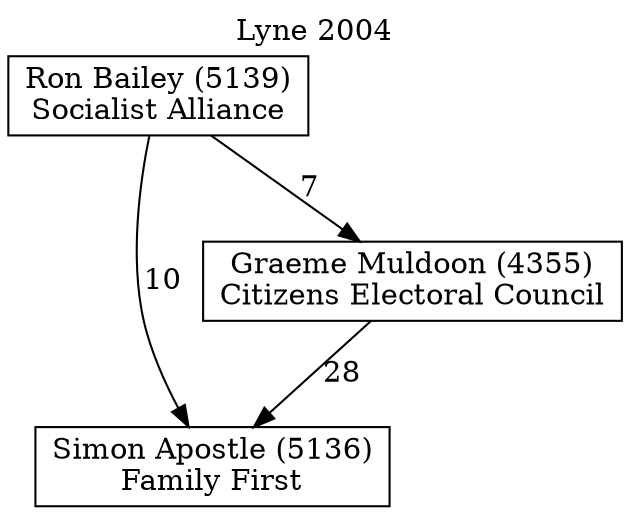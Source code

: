 // House preference flow
digraph "Simon Apostle (5136)_Lyne_2004" {
	graph [label="Lyne 2004" labelloc=t mclimit=10]
	node [shape=box]
	"Simon Apostle (5136)" [label="Simon Apostle (5136)
Family First"]
	"Graeme Muldoon (4355)" [label="Graeme Muldoon (4355)
Citizens Electoral Council"]
	"Ron Bailey (5139)" [label="Ron Bailey (5139)
Socialist Alliance"]
	"Graeme Muldoon (4355)" -> "Simon Apostle (5136)" [label=28]
	"Ron Bailey (5139)" -> "Graeme Muldoon (4355)" [label=7]
	"Ron Bailey (5139)" -> "Simon Apostle (5136)" [label=10]
}

